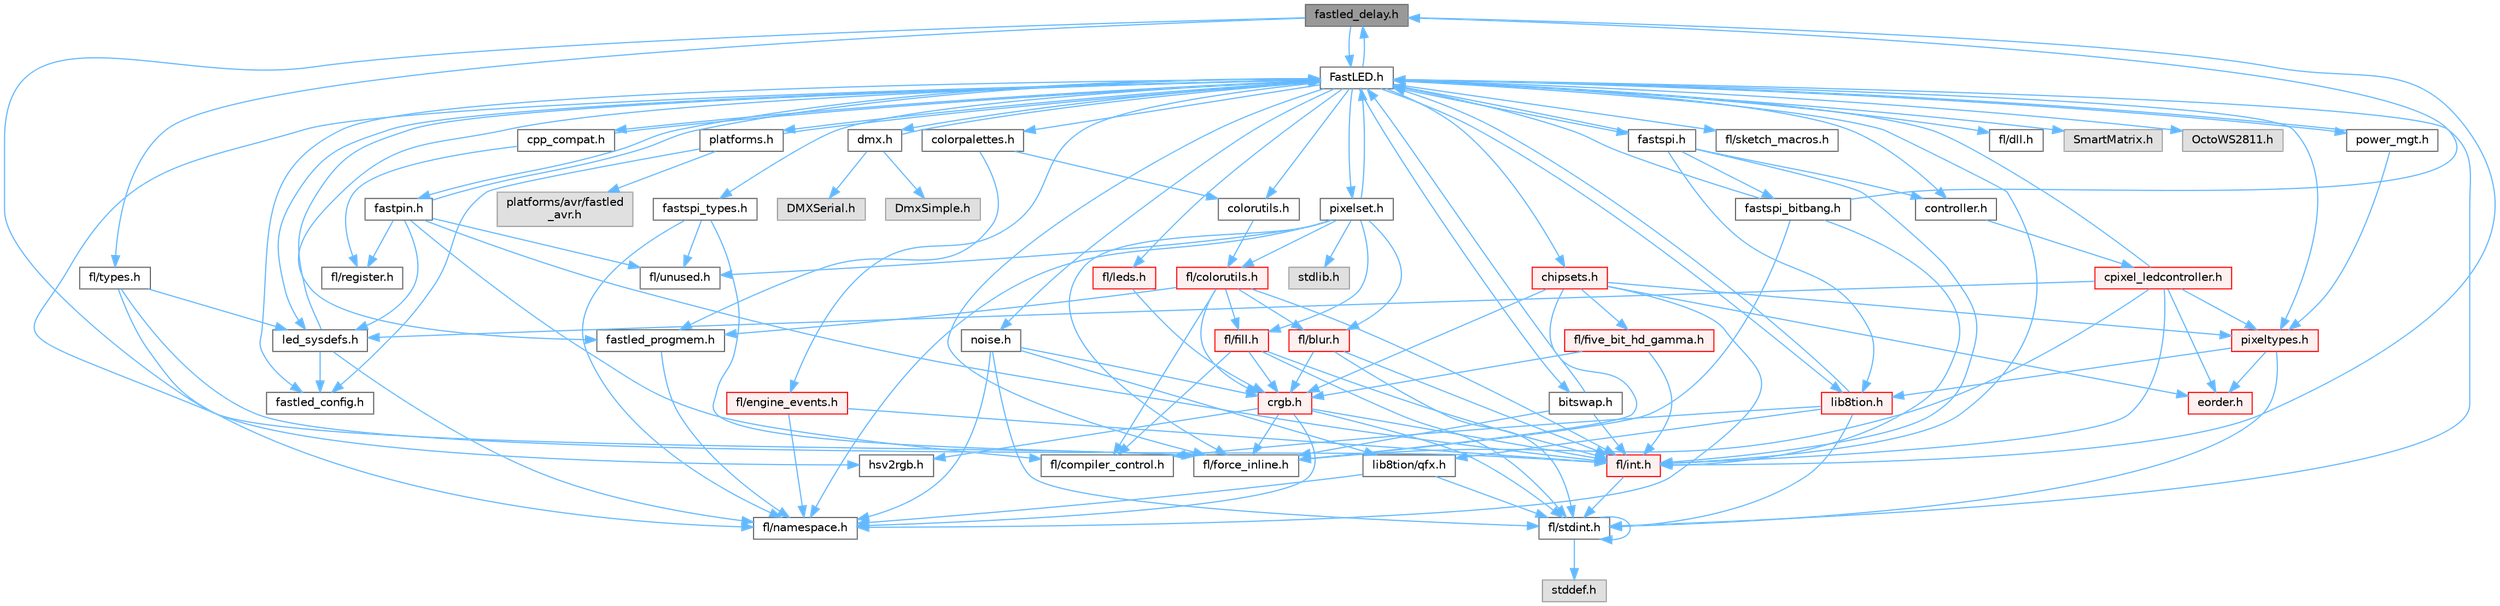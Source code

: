 digraph "fastled_delay.h"
{
 // INTERACTIVE_SVG=YES
 // LATEX_PDF_SIZE
  bgcolor="transparent";
  edge [fontname=Helvetica,fontsize=10,labelfontname=Helvetica,labelfontsize=10];
  node [fontname=Helvetica,fontsize=10,shape=box,height=0.2,width=0.4];
  Node1 [id="Node000001",label="fastled_delay.h",height=0.2,width=0.4,color="gray40", fillcolor="grey60", style="filled", fontcolor="black",tooltip="Utility functions and classes for managing delay cycles."];
  Node1 -> Node2 [id="edge1_Node000001_Node000002",color="steelblue1",style="solid",tooltip=" "];
  Node2 [id="Node000002",label="FastLED.h",height=0.2,width=0.4,color="grey40", fillcolor="white", style="filled",URL="$db/d97/_fast_l_e_d_8h.html",tooltip="central include file for FastLED, defines the CFastLED class/object"];
  Node2 -> Node3 [id="edge2_Node000002_Node000003",color="steelblue1",style="solid",tooltip=" "];
  Node3 [id="Node000003",label="fl/stdint.h",height=0.2,width=0.4,color="grey40", fillcolor="white", style="filled",URL="$df/dd8/stdint_8h.html",tooltip=" "];
  Node3 -> Node4 [id="edge3_Node000003_Node000004",color="steelblue1",style="solid",tooltip=" "];
  Node4 [id="Node000004",label="stddef.h",height=0.2,width=0.4,color="grey60", fillcolor="#E0E0E0", style="filled",tooltip=" "];
  Node3 -> Node3 [id="edge4_Node000003_Node000003",color="steelblue1",style="solid",tooltip=" "];
  Node2 -> Node5 [id="edge5_Node000002_Node000005",color="steelblue1",style="solid",tooltip=" "];
  Node5 [id="Node000005",label="fl/dll.h",height=0.2,width=0.4,color="grey40", fillcolor="white", style="filled",URL="$d3/d4b/dll_8h.html",tooltip="FastLED dynamic library interface - lightweight header for external callers."];
  Node2 -> Node6 [id="edge6_Node000002_Node000006",color="steelblue1",style="solid",tooltip=" "];
  Node6 [id="Node000006",label="SmartMatrix.h",height=0.2,width=0.4,color="grey60", fillcolor="#E0E0E0", style="filled",tooltip=" "];
  Node2 -> Node7 [id="edge7_Node000002_Node000007",color="steelblue1",style="solid",tooltip=" "];
  Node7 [id="Node000007",label="OctoWS2811.h",height=0.2,width=0.4,color="grey60", fillcolor="#E0E0E0", style="filled",tooltip=" "];
  Node2 -> Node8 [id="edge8_Node000002_Node000008",color="steelblue1",style="solid",tooltip=" "];
  Node8 [id="Node000008",label="fl/force_inline.h",height=0.2,width=0.4,color="grey40", fillcolor="white", style="filled",URL="$d4/d64/force__inline_8h.html",tooltip=" "];
  Node2 -> Node9 [id="edge9_Node000002_Node000009",color="steelblue1",style="solid",tooltip=" "];
  Node9 [id="Node000009",label="cpp_compat.h",height=0.2,width=0.4,color="grey40", fillcolor="white", style="filled",URL="$d9/d13/cpp__compat_8h.html",tooltip="Compatibility functions based on C++ version."];
  Node9 -> Node2 [id="edge10_Node000009_Node000002",color="steelblue1",style="solid",tooltip=" "];
  Node9 -> Node10 [id="edge11_Node000009_Node000010",color="steelblue1",style="solid",tooltip=" "];
  Node10 [id="Node000010",label="fl/register.h",height=0.2,width=0.4,color="grey40", fillcolor="white", style="filled",URL="$df/d80/register_8h.html",tooltip=" "];
  Node2 -> Node11 [id="edge12_Node000002_Node000011",color="steelblue1",style="solid",tooltip=" "];
  Node11 [id="Node000011",label="fastled_config.h",height=0.2,width=0.4,color="grey40", fillcolor="white", style="filled",URL="$d5/d11/fastled__config_8h.html",tooltip="Contains definitions that can be used to configure FastLED at compile time."];
  Node2 -> Node12 [id="edge13_Node000002_Node000012",color="steelblue1",style="solid",tooltip=" "];
  Node12 [id="Node000012",label="led_sysdefs.h",height=0.2,width=0.4,color="grey40", fillcolor="white", style="filled",URL="$d9/d3e/led__sysdefs_8h.html",tooltip="Determines which platform system definitions to include."];
  Node12 -> Node2 [id="edge14_Node000012_Node000002",color="steelblue1",style="solid",tooltip=" "];
  Node12 -> Node11 [id="edge15_Node000012_Node000011",color="steelblue1",style="solid",tooltip=" "];
  Node12 -> Node13 [id="edge16_Node000012_Node000013",color="steelblue1",style="solid",tooltip=" "];
  Node13 [id="Node000013",label="fl/namespace.h",height=0.2,width=0.4,color="grey40", fillcolor="white", style="filled",URL="$df/d2a/namespace_8h.html",tooltip="Implements the FastLED namespace macros."];
  Node2 -> Node1 [id="edge17_Node000002_Node000001",color="steelblue1",style="solid",tooltip=" "];
  Node2 -> Node14 [id="edge18_Node000002_Node000014",color="steelblue1",style="solid",tooltip=" "];
  Node14 [id="Node000014",label="bitswap.h",height=0.2,width=0.4,color="grey40", fillcolor="white", style="filled",URL="$de/ded/bitswap_8h.html",tooltip="Functions for doing a rotation of bits/bytes used by parallel output."];
  Node14 -> Node2 [id="edge19_Node000014_Node000002",color="steelblue1",style="solid",tooltip=" "];
  Node14 -> Node8 [id="edge20_Node000014_Node000008",color="steelblue1",style="solid",tooltip=" "];
  Node14 -> Node15 [id="edge21_Node000014_Node000015",color="steelblue1",style="solid",tooltip=" "];
  Node15 [id="Node000015",label="fl/int.h",height=0.2,width=0.4,color="red", fillcolor="#FFF0F0", style="filled",URL="$d3/d7e/int_8h.html",tooltip=" "];
  Node15 -> Node3 [id="edge22_Node000015_Node000003",color="steelblue1",style="solid",tooltip=" "];
  Node2 -> Node17 [id="edge23_Node000002_Node000017",color="steelblue1",style="solid",tooltip=" "];
  Node17 [id="Node000017",label="controller.h",height=0.2,width=0.4,color="grey40", fillcolor="white", style="filled",URL="$d2/dd9/controller_8h.html",tooltip="deprecated: base definitions used by led controllers for writing out led data"];
  Node17 -> Node18 [id="edge24_Node000017_Node000018",color="steelblue1",style="solid",tooltip=" "];
  Node18 [id="Node000018",label="cpixel_ledcontroller.h",height=0.2,width=0.4,color="red", fillcolor="#FFF0F0", style="filled",URL="$d9/d57/cpixel__ledcontroller_8h.html",tooltip="defines the templated version of the CLEDController class"];
  Node18 -> Node2 [id="edge25_Node000018_Node000002",color="steelblue1",style="solid",tooltip=" "];
  Node18 -> Node12 [id="edge26_Node000018_Node000012",color="steelblue1",style="solid",tooltip=" "];
  Node18 -> Node19 [id="edge27_Node000018_Node000019",color="steelblue1",style="solid",tooltip=" "];
  Node19 [id="Node000019",label="pixeltypes.h",height=0.2,width=0.4,color="red", fillcolor="#FFF0F0", style="filled",URL="$d2/dba/pixeltypes_8h.html",tooltip="Includes defintions for RGB and HSV pixels."];
  Node19 -> Node3 [id="edge28_Node000019_Node000003",color="steelblue1",style="solid",tooltip=" "];
  Node19 -> Node20 [id="edge29_Node000019_Node000020",color="steelblue1",style="solid",tooltip=" "];
  Node20 [id="Node000020",label="lib8tion.h",height=0.2,width=0.4,color="red", fillcolor="#FFF0F0", style="filled",URL="$df/da5/lib8tion_8h.html",tooltip="Fast, efficient 8-bit math functions specifically designed for high-performance LED programming."];
  Node20 -> Node2 [id="edge30_Node000020_Node000002",color="steelblue1",style="solid",tooltip=" "];
  Node20 -> Node23 [id="edge31_Node000020_Node000023",color="steelblue1",style="solid",tooltip=" "];
  Node23 [id="Node000023",label="fl/compiler_control.h",height=0.2,width=0.4,color="grey40", fillcolor="white", style="filled",URL="$d4/d54/compiler__control_8h.html",tooltip=" "];
  Node20 -> Node3 [id="edge32_Node000020_Node000003",color="steelblue1",style="solid",tooltip=" "];
  Node20 -> Node25 [id="edge33_Node000020_Node000025",color="steelblue1",style="solid",tooltip=" "];
  Node25 [id="Node000025",label="lib8tion/qfx.h",height=0.2,width=0.4,color="grey40", fillcolor="white", style="filled",URL="$d2/d19/qfx_8h.html",tooltip=" "];
  Node25 -> Node3 [id="edge34_Node000025_Node000003",color="steelblue1",style="solid",tooltip=" "];
  Node25 -> Node13 [id="edge35_Node000025_Node000013",color="steelblue1",style="solid",tooltip=" "];
  Node19 -> Node80 [id="edge36_Node000019_Node000080",color="steelblue1",style="solid",tooltip=" "];
  Node80 [id="Node000080",label="eorder.h",height=0.2,width=0.4,color="red", fillcolor="#FFF0F0", style="filled",URL="$db/d07/eorder_8h.html",tooltip="Defines color channel ordering enumerations."];
  Node18 -> Node80 [id="edge37_Node000018_Node000080",color="steelblue1",style="solid",tooltip=" "];
  Node18 -> Node8 [id="edge38_Node000018_Node000008",color="steelblue1",style="solid",tooltip=" "];
  Node18 -> Node15 [id="edge39_Node000018_Node000015",color="steelblue1",style="solid",tooltip=" "];
  Node2 -> Node115 [id="edge40_Node000002_Node000115",color="steelblue1",style="solid",tooltip=" "];
  Node115 [id="Node000115",label="fastpin.h",height=0.2,width=0.4,color="grey40", fillcolor="white", style="filled",URL="$db/d65/fastpin_8h.html",tooltip="Class base definitions for defining fast pin access."];
  Node115 -> Node2 [id="edge41_Node000115_Node000002",color="steelblue1",style="solid",tooltip=" "];
  Node115 -> Node23 [id="edge42_Node000115_Node000023",color="steelblue1",style="solid",tooltip=" "];
  Node115 -> Node12 [id="edge43_Node000115_Node000012",color="steelblue1",style="solid",tooltip=" "];
  Node115 -> Node52 [id="edge44_Node000115_Node000052",color="steelblue1",style="solid",tooltip=" "];
  Node52 [id="Node000052",label="fl/unused.h",height=0.2,width=0.4,color="grey40", fillcolor="white", style="filled",URL="$d8/d4b/unused_8h.html",tooltip=" "];
  Node115 -> Node15 [id="edge45_Node000115_Node000015",color="steelblue1",style="solid",tooltip=" "];
  Node115 -> Node10 [id="edge46_Node000115_Node000010",color="steelblue1",style="solid",tooltip=" "];
  Node2 -> Node116 [id="edge47_Node000002_Node000116",color="steelblue1",style="solid",tooltip=" "];
  Node116 [id="Node000116",label="fastspi_types.h",height=0.2,width=0.4,color="grey40", fillcolor="white", style="filled",URL="$d2/ddb/fastspi__types_8h.html",tooltip="Data types and constants used by SPI interfaces."];
  Node116 -> Node8 [id="edge48_Node000116_Node000008",color="steelblue1",style="solid",tooltip=" "];
  Node116 -> Node13 [id="edge49_Node000116_Node000013",color="steelblue1",style="solid",tooltip=" "];
  Node116 -> Node52 [id="edge50_Node000116_Node000052",color="steelblue1",style="solid",tooltip=" "];
  Node2 -> Node117 [id="edge51_Node000002_Node000117",color="steelblue1",style="solid",tooltip=" "];
  Node117 [id="Node000117",label="dmx.h",height=0.2,width=0.4,color="grey40", fillcolor="white", style="filled",URL="$d3/de1/dmx_8h.html",tooltip="Defines the DMX512-based LED controllers."];
  Node117 -> Node2 [id="edge52_Node000117_Node000002",color="steelblue1",style="solid",tooltip=" "];
  Node117 -> Node118 [id="edge53_Node000117_Node000118",color="steelblue1",style="solid",tooltip=" "];
  Node118 [id="Node000118",label="DmxSimple.h",height=0.2,width=0.4,color="grey60", fillcolor="#E0E0E0", style="filled",tooltip=" "];
  Node117 -> Node119 [id="edge54_Node000117_Node000119",color="steelblue1",style="solid",tooltip=" "];
  Node119 [id="Node000119",label="DMXSerial.h",height=0.2,width=0.4,color="grey60", fillcolor="#E0E0E0", style="filled",tooltip=" "];
  Node2 -> Node120 [id="edge55_Node000002_Node000120",color="steelblue1",style="solid",tooltip=" "];
  Node120 [id="Node000120",label="platforms.h",height=0.2,width=0.4,color="grey40", fillcolor="white", style="filled",URL="$da/dc9/platforms_8h.html",tooltip="Determines which platforms headers to include."];
  Node120 -> Node2 [id="edge56_Node000120_Node000002",color="steelblue1",style="solid",tooltip=" "];
  Node120 -> Node11 [id="edge57_Node000120_Node000011",color="steelblue1",style="solid",tooltip=" "];
  Node120 -> Node121 [id="edge58_Node000120_Node000121",color="steelblue1",style="solid",tooltip=" "];
  Node121 [id="Node000121",label="platforms/avr/fastled\l_avr.h",height=0.2,width=0.4,color="grey60", fillcolor="#E0E0E0", style="filled",tooltip=" "];
  Node2 -> Node29 [id="edge59_Node000002_Node000029",color="steelblue1",style="solid",tooltip=" "];
  Node29 [id="Node000029",label="fastled_progmem.h",height=0.2,width=0.4,color="grey40", fillcolor="white", style="filled",URL="$df/dab/fastled__progmem_8h.html",tooltip="Wrapper definitions to allow seamless use of PROGMEM in environments that have it."];
  Node29 -> Node13 [id="edge60_Node000029_Node000013",color="steelblue1",style="solid",tooltip=" "];
  Node2 -> Node20 [id="edge61_Node000002_Node000020",color="steelblue1",style="solid",tooltip=" "];
  Node2 -> Node19 [id="edge62_Node000002_Node000019",color="steelblue1",style="solid",tooltip=" "];
  Node2 -> Node76 [id="edge63_Node000002_Node000076",color="steelblue1",style="solid",tooltip=" "];
  Node76 [id="Node000076",label="hsv2rgb.h",height=0.2,width=0.4,color="grey40", fillcolor="white", style="filled",URL="$de/d9a/hsv2rgb_8h.html",tooltip="Functions to convert from the HSV colorspace to the RGB colorspace."];
  Node2 -> Node122 [id="edge64_Node000002_Node000122",color="steelblue1",style="solid",tooltip=" "];
  Node122 [id="Node000122",label="colorutils.h",height=0.2,width=0.4,color="grey40", fillcolor="white", style="filled",URL="$d1/dfb/colorutils_8h.html",tooltip=" "];
  Node122 -> Node123 [id="edge65_Node000122_Node000123",color="steelblue1",style="solid",tooltip=" "];
  Node123 [id="Node000123",label="fl/colorutils.h",height=0.2,width=0.4,color="red", fillcolor="#FFF0F0", style="filled",URL="$d7/df9/fl_2colorutils_8h.html",tooltip="Utility functions for color fill, palettes, blending, and more."];
  Node123 -> Node15 [id="edge66_Node000123_Node000015",color="steelblue1",style="solid",tooltip=" "];
  Node123 -> Node72 [id="edge67_Node000123_Node000072",color="steelblue1",style="solid",tooltip=" "];
  Node72 [id="Node000072",label="crgb.h",height=0.2,width=0.4,color="red", fillcolor="#FFF0F0", style="filled",URL="$db/dd1/crgb_8h.html",tooltip="Defines the red, green, and blue (RGB) pixel struct."];
  Node72 -> Node3 [id="edge68_Node000072_Node000003",color="steelblue1",style="solid",tooltip=" "];
  Node72 -> Node15 [id="edge69_Node000072_Node000015",color="steelblue1",style="solid",tooltip=" "];
  Node72 -> Node13 [id="edge70_Node000072_Node000013",color="steelblue1",style="solid",tooltip=" "];
  Node72 -> Node8 [id="edge71_Node000072_Node000008",color="steelblue1",style="solid",tooltip=" "];
  Node72 -> Node76 [id="edge72_Node000072_Node000076",color="steelblue1",style="solid",tooltip=" "];
  Node123 -> Node29 [id="edge73_Node000123_Node000029",color="steelblue1",style="solid",tooltip=" "];
  Node123 -> Node124 [id="edge74_Node000123_Node000124",color="steelblue1",style="solid",tooltip=" "];
  Node124 [id="Node000124",label="fl/blur.h",height=0.2,width=0.4,color="red", fillcolor="#FFF0F0", style="filled",URL="$d4/df5/blur_8h.html",tooltip=" "];
  Node124 -> Node3 [id="edge75_Node000124_Node000003",color="steelblue1",style="solid",tooltip=" "];
  Node124 -> Node15 [id="edge76_Node000124_Node000015",color="steelblue1",style="solid",tooltip=" "];
  Node124 -> Node72 [id="edge77_Node000124_Node000072",color="steelblue1",style="solid",tooltip=" "];
  Node123 -> Node126 [id="edge78_Node000123_Node000126",color="steelblue1",style="solid",tooltip=" "];
  Node126 [id="Node000126",label="fl/fill.h",height=0.2,width=0.4,color="red", fillcolor="#FFF0F0", style="filled",URL="$d2/d78/fill_8h.html",tooltip=" "];
  Node126 -> Node72 [id="edge79_Node000126_Node000072",color="steelblue1",style="solid",tooltip=" "];
  Node126 -> Node15 [id="edge80_Node000126_Node000015",color="steelblue1",style="solid",tooltip=" "];
  Node126 -> Node3 [id="edge81_Node000126_Node000003",color="steelblue1",style="solid",tooltip=" "];
  Node126 -> Node23 [id="edge82_Node000126_Node000023",color="steelblue1",style="solid",tooltip=" "];
  Node123 -> Node23 [id="edge83_Node000123_Node000023",color="steelblue1",style="solid",tooltip=" "];
  Node2 -> Node127 [id="edge84_Node000002_Node000127",color="steelblue1",style="solid",tooltip=" "];
  Node127 [id="Node000127",label="pixelset.h",height=0.2,width=0.4,color="grey40", fillcolor="white", style="filled",URL="$d4/d46/pixelset_8h.html",tooltip="Declares classes for managing logical groups of LEDs."];
  Node127 -> Node8 [id="edge85_Node000127_Node000008",color="steelblue1",style="solid",tooltip=" "];
  Node127 -> Node13 [id="edge86_Node000127_Node000013",color="steelblue1",style="solid",tooltip=" "];
  Node127 -> Node52 [id="edge87_Node000127_Node000052",color="steelblue1",style="solid",tooltip=" "];
  Node127 -> Node123 [id="edge88_Node000127_Node000123",color="steelblue1",style="solid",tooltip=" "];
  Node127 -> Node126 [id="edge89_Node000127_Node000126",color="steelblue1",style="solid",tooltip=" "];
  Node127 -> Node124 [id="edge90_Node000127_Node000124",color="steelblue1",style="solid",tooltip=" "];
  Node127 -> Node2 [id="edge91_Node000127_Node000002",color="steelblue1",style="solid",tooltip=" "];
  Node127 -> Node49 [id="edge92_Node000127_Node000049",color="steelblue1",style="solid",tooltip=" "];
  Node49 [id="Node000049",label="stdlib.h",height=0.2,width=0.4,color="grey60", fillcolor="#E0E0E0", style="filled",tooltip=" "];
  Node2 -> Node128 [id="edge93_Node000002_Node000128",color="steelblue1",style="solid",tooltip=" "];
  Node128 [id="Node000128",label="colorpalettes.h",height=0.2,width=0.4,color="grey40", fillcolor="white", style="filled",URL="$dc/dcc/colorpalettes_8h.html",tooltip="Declarations for the predefined color palettes supplied by FastLED."];
  Node128 -> Node122 [id="edge94_Node000128_Node000122",color="steelblue1",style="solid",tooltip=" "];
  Node128 -> Node29 [id="edge95_Node000128_Node000029",color="steelblue1",style="solid",tooltip=" "];
  Node2 -> Node129 [id="edge96_Node000002_Node000129",color="steelblue1",style="solid",tooltip=" "];
  Node129 [id="Node000129",label="noise.h",height=0.2,width=0.4,color="grey40", fillcolor="white", style="filled",URL="$d1/d31/noise_8h.html",tooltip="Functions to generate and fill arrays with noise."];
  Node129 -> Node3 [id="edge97_Node000129_Node000003",color="steelblue1",style="solid",tooltip=" "];
  Node129 -> Node72 [id="edge98_Node000129_Node000072",color="steelblue1",style="solid",tooltip=" "];
  Node129 -> Node13 [id="edge99_Node000129_Node000013",color="steelblue1",style="solid",tooltip=" "];
  Node129 -> Node25 [id="edge100_Node000129_Node000025",color="steelblue1",style="solid",tooltip=" "];
  Node2 -> Node130 [id="edge101_Node000002_Node000130",color="steelblue1",style="solid",tooltip=" "];
  Node130 [id="Node000130",label="power_mgt.h",height=0.2,width=0.4,color="grey40", fillcolor="white", style="filled",URL="$dc/d5b/power__mgt_8h.html",tooltip="Functions to limit the power used by FastLED."];
  Node130 -> Node2 [id="edge102_Node000130_Node000002",color="steelblue1",style="solid",tooltip=" "];
  Node130 -> Node19 [id="edge103_Node000130_Node000019",color="steelblue1",style="solid",tooltip=" "];
  Node2 -> Node131 [id="edge104_Node000002_Node000131",color="steelblue1",style="solid",tooltip=" "];
  Node131 [id="Node000131",label="fastspi.h",height=0.2,width=0.4,color="grey40", fillcolor="white", style="filled",URL="$d6/ddc/fastspi_8h.html",tooltip="Serial peripheral interface (SPI) definitions per platform."];
  Node131 -> Node2 [id="edge105_Node000131_Node000002",color="steelblue1",style="solid",tooltip=" "];
  Node131 -> Node17 [id="edge106_Node000131_Node000017",color="steelblue1",style="solid",tooltip=" "];
  Node131 -> Node20 [id="edge107_Node000131_Node000020",color="steelblue1",style="solid",tooltip=" "];
  Node131 -> Node132 [id="edge108_Node000131_Node000132",color="steelblue1",style="solid",tooltip=" "];
  Node132 [id="Node000132",label="fastspi_bitbang.h",height=0.2,width=0.4,color="grey40", fillcolor="white", style="filled",URL="$d9/d8d/fastspi__bitbang_8h.html",tooltip="Software SPI (aka bit-banging) support."];
  Node132 -> Node2 [id="edge109_Node000132_Node000002",color="steelblue1",style="solid",tooltip=" "];
  Node132 -> Node1 [id="edge110_Node000132_Node000001",color="steelblue1",style="solid",tooltip=" "];
  Node132 -> Node8 [id="edge111_Node000132_Node000008",color="steelblue1",style="solid",tooltip=" "];
  Node132 -> Node15 [id="edge112_Node000132_Node000015",color="steelblue1",style="solid",tooltip=" "];
  Node131 -> Node15 [id="edge113_Node000131_Node000015",color="steelblue1",style="solid",tooltip=" "];
  Node2 -> Node133 [id="edge114_Node000002_Node000133",color="steelblue1",style="solid",tooltip=" "];
  Node133 [id="Node000133",label="chipsets.h",height=0.2,width=0.4,color="red", fillcolor="#FFF0F0", style="filled",URL="$db/d66/chipsets_8h.html",tooltip="Contains the bulk of the definitions for the various LED chipsets supported."];
  Node133 -> Node19 [id="edge115_Node000133_Node000019",color="steelblue1",style="solid",tooltip=" "];
  Node133 -> Node86 [id="edge116_Node000133_Node000086",color="steelblue1",style="solid",tooltip=" "];
  Node86 [id="Node000086",label="fl/five_bit_hd_gamma.h",height=0.2,width=0.4,color="red", fillcolor="#FFF0F0", style="filled",URL="$dc/d44/five__bit__hd__gamma_8h.html",tooltip="Declares functions for five-bit gamma correction."];
  Node86 -> Node15 [id="edge117_Node000086_Node000015",color="steelblue1",style="solid",tooltip=" "];
  Node86 -> Node72 [id="edge118_Node000086_Node000072",color="steelblue1",style="solid",tooltip=" "];
  Node133 -> Node8 [id="edge119_Node000133_Node000008",color="steelblue1",style="solid",tooltip=" "];
  Node133 -> Node72 [id="edge120_Node000133_Node000072",color="steelblue1",style="solid",tooltip=" "];
  Node133 -> Node80 [id="edge121_Node000133_Node000080",color="steelblue1",style="solid",tooltip=" "];
  Node133 -> Node13 [id="edge122_Node000133_Node000013",color="steelblue1",style="solid",tooltip=" "];
  Node2 -> Node91 [id="edge123_Node000002_Node000091",color="steelblue1",style="solid",tooltip=" "];
  Node91 [id="Node000091",label="fl/engine_events.h",height=0.2,width=0.4,color="red", fillcolor="#FFF0F0", style="filled",URL="$db/dc0/engine__events_8h.html",tooltip=" "];
  Node91 -> Node13 [id="edge124_Node000091_Node000013",color="steelblue1",style="solid",tooltip=" "];
  Node91 -> Node15 [id="edge125_Node000091_Node000015",color="steelblue1",style="solid",tooltip=" "];
  Node2 -> Node135 [id="edge126_Node000002_Node000135",color="steelblue1",style="solid",tooltip=" "];
  Node135 [id="Node000135",label="fl/leds.h",height=0.2,width=0.4,color="red", fillcolor="#FFF0F0", style="filled",URL="$da/d78/leds_8h.html",tooltip=" "];
  Node135 -> Node72 [id="edge127_Node000135_Node000072",color="steelblue1",style="solid",tooltip=" "];
  Node2 -> Node15 [id="edge128_Node000002_Node000015",color="steelblue1",style="solid",tooltip=" "];
  Node2 -> Node108 [id="edge129_Node000002_Node000108",color="steelblue1",style="solid",tooltip=" "];
  Node108 [id="Node000108",label="fl/sketch_macros.h",height=0.2,width=0.4,color="grey40", fillcolor="white", style="filled",URL="$d1/dbc/sketch__macros_8h.html",tooltip=" "];
  Node1 -> Node136 [id="edge130_Node000001_Node000136",color="steelblue1",style="solid",tooltip=" "];
  Node136 [id="Node000136",label="fl/types.h",height=0.2,width=0.4,color="grey40", fillcolor="white", style="filled",URL="$d7/da1/fl_2types_8h.html",tooltip=" "];
  Node136 -> Node13 [id="edge131_Node000136_Node000013",color="steelblue1",style="solid",tooltip=" "];
  Node136 -> Node15 [id="edge132_Node000136_Node000015",color="steelblue1",style="solid",tooltip=" "];
  Node136 -> Node12 [id="edge133_Node000136_Node000012",color="steelblue1",style="solid",tooltip=" "];
  Node1 -> Node8 [id="edge134_Node000001_Node000008",color="steelblue1",style="solid",tooltip=" "];
  Node1 -> Node15 [id="edge135_Node000001_Node000015",color="steelblue1",style="solid",tooltip=" "];
}
